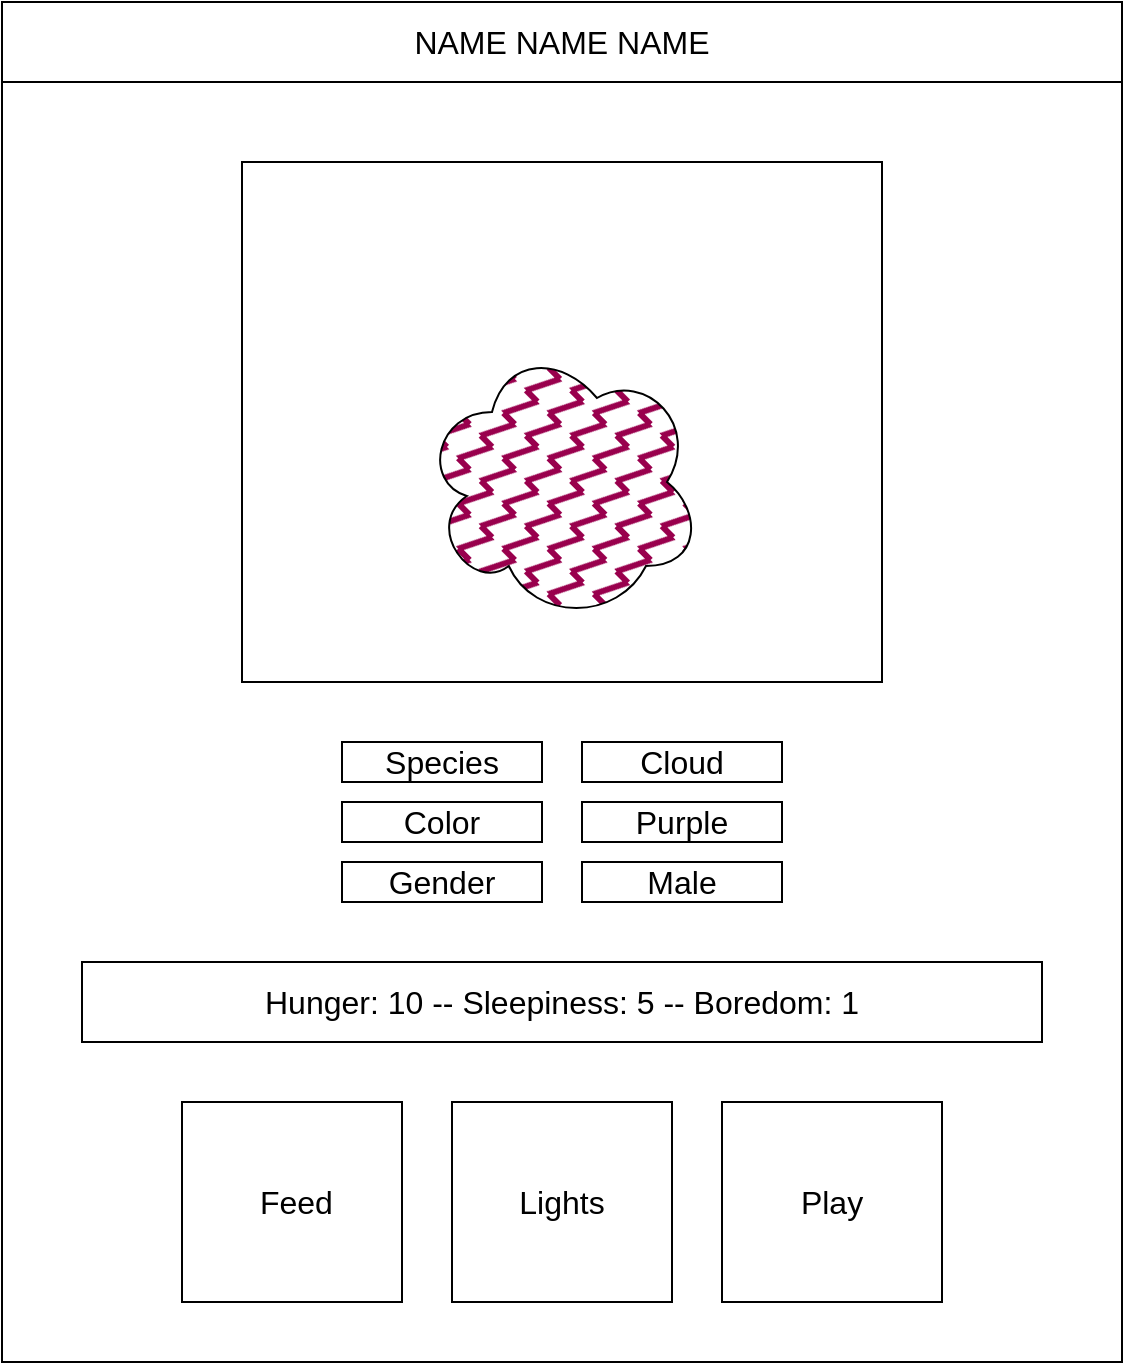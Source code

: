 <mxfile>
    <diagram id="_ZblyaMK2NyxgQTQAOEP" name="Page-1">
        <mxGraphModel dx="1205" dy="790" grid="1" gridSize="10" guides="1" tooltips="1" connect="1" arrows="1" fold="1" page="1" pageScale="1" pageWidth="850" pageHeight="1100" math="0" shadow="0">
            <root>
                <mxCell id="0"/>
                <mxCell id="1" parent="0"/>
                <mxCell id="6" value="" style="rounded=0;whiteSpace=wrap;html=1;fillColor=none;" parent="1" vertex="1">
                    <mxGeometry x="120" y="80" width="560" height="680" as="geometry"/>
                </mxCell>
                <mxCell id="7" value="" style="rounded=0;whiteSpace=wrap;html=1;fillColor=none;" parent="1" vertex="1">
                    <mxGeometry x="240" y="160" width="320" height="260" as="geometry"/>
                </mxCell>
                <mxCell id="3" value="" style="ellipse;shape=cloud;whiteSpace=wrap;html=1;fillColor=#99004D;fillStyle=zigzag-line;" parent="1" vertex="1">
                    <mxGeometry x="330" y="250" width="140" height="140" as="geometry"/>
                </mxCell>
                <mxCell id="8" value="" style="rounded=0;whiteSpace=wrap;html=1;fillStyle=zigzag-line;fillColor=none;" parent="1" vertex="1">
                    <mxGeometry x="120" y="80" width="560" height="40" as="geometry"/>
                </mxCell>
                <mxCell id="9" value="&lt;font style=&quot;font-size: 16px;&quot;&gt;NAME NAME NAME&lt;/font&gt;" style="text;html=1;strokeColor=none;fillColor=none;align=center;verticalAlign=middle;whiteSpace=wrap;rounded=0;fillStyle=zigzag-line;" parent="1" vertex="1">
                    <mxGeometry x="305" y="85" width="190" height="30" as="geometry"/>
                </mxCell>
                <mxCell id="12" value="Species" style="rounded=0;whiteSpace=wrap;html=1;fillStyle=zigzag-line;fontSize=16;fillColor=none;" parent="1" vertex="1">
                    <mxGeometry x="290" y="450" width="100" height="20" as="geometry"/>
                </mxCell>
                <mxCell id="13" value="Color" style="rounded=0;whiteSpace=wrap;html=1;fillStyle=zigzag-line;fontSize=16;fillColor=none;" parent="1" vertex="1">
                    <mxGeometry x="290" y="480" width="100" height="20" as="geometry"/>
                </mxCell>
                <mxCell id="14" value="Gender" style="rounded=0;whiteSpace=wrap;html=1;fillStyle=zigzag-line;fontSize=16;fillColor=none;" parent="1" vertex="1">
                    <mxGeometry x="290" y="510" width="100" height="20" as="geometry"/>
                </mxCell>
                <mxCell id="20" value="Cloud" style="rounded=0;whiteSpace=wrap;html=1;fillStyle=zigzag-line;fontSize=16;fillColor=none;" parent="1" vertex="1">
                    <mxGeometry x="410" y="450" width="100" height="20" as="geometry"/>
                </mxCell>
                <mxCell id="21" value="Purple" style="rounded=0;whiteSpace=wrap;html=1;fillStyle=zigzag-line;fontSize=16;fillColor=none;" parent="1" vertex="1">
                    <mxGeometry x="410" y="480" width="100" height="20" as="geometry"/>
                </mxCell>
                <mxCell id="22" value="Male" style="rounded=0;whiteSpace=wrap;html=1;fillStyle=zigzag-line;fontSize=16;fillColor=none;" parent="1" vertex="1">
                    <mxGeometry x="410" y="510" width="100" height="20" as="geometry"/>
                </mxCell>
                <mxCell id="23" value="Hunger: 10 -- Sleepiness: 5 -- Boredom: 1" style="rounded=0;whiteSpace=wrap;html=1;fillStyle=zigzag-line;fontSize=16;fillColor=none;" parent="1" vertex="1">
                    <mxGeometry x="160" y="560" width="480" height="40" as="geometry"/>
                </mxCell>
                <mxCell id="25" value="&amp;nbsp;Feed" style="rounded=0;whiteSpace=wrap;html=1;fillStyle=zigzag-line;fontSize=16;fillColor=none;" parent="1" vertex="1">
                    <mxGeometry x="210" y="630" width="110" height="100" as="geometry"/>
                </mxCell>
                <mxCell id="26" value="Play" style="rounded=0;whiteSpace=wrap;html=1;fillStyle=zigzag-line;fontSize=16;fillColor=none;" parent="1" vertex="1">
                    <mxGeometry x="480" y="630" width="110" height="100" as="geometry"/>
                </mxCell>
                <mxCell id="27" value="Lights" style="rounded=0;whiteSpace=wrap;html=1;fillStyle=zigzag-line;fontSize=16;fillColor=none;" parent="1" vertex="1">
                    <mxGeometry x="345" y="630" width="110" height="100" as="geometry"/>
                </mxCell>
            </root>
        </mxGraphModel>
    </diagram>
</mxfile>